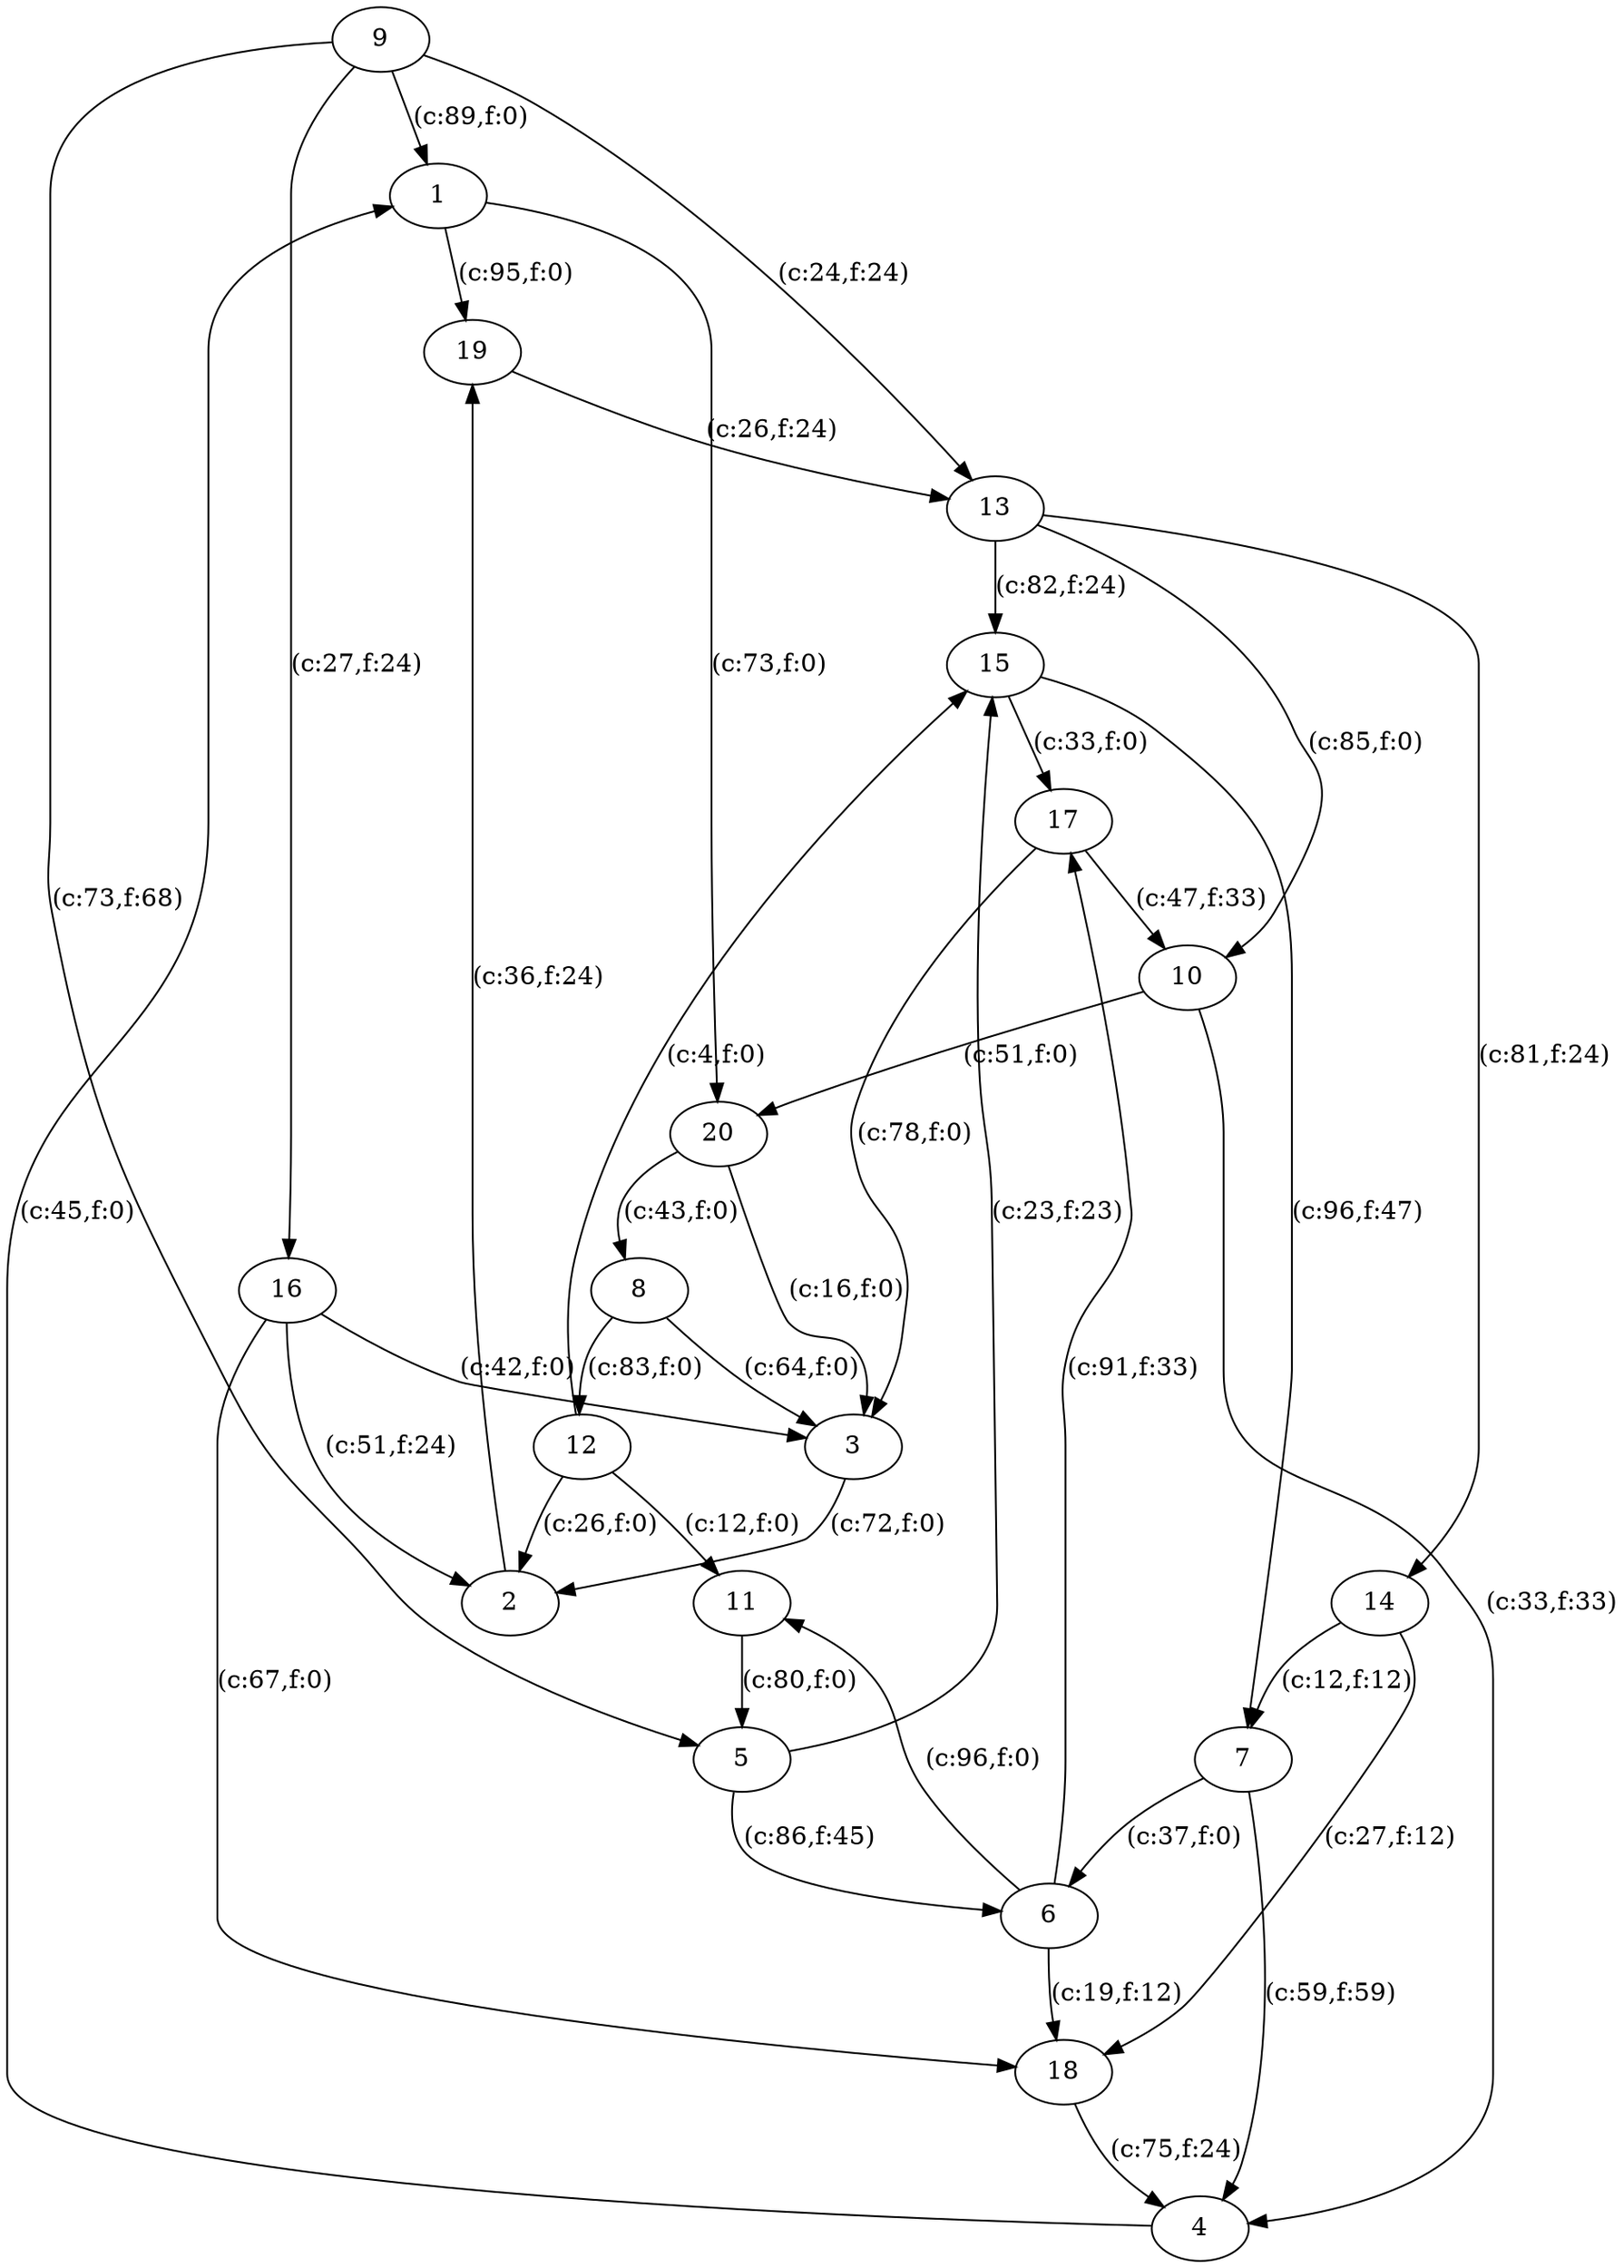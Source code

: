 digraph gerichtet
{
1 -> 19 [label = "(c:95,f:0)"];
1 -> 20 [label = "(c:73,f:0)"];
2 -> 19 [label = "(c:36,f:24)"];
3 -> 2 [label = "(c:72,f:0)"];
4 -> 1 [label = "(c:45,f:0)"];
5 -> 6 [label = "(c:86,f:45)"];
5 -> 15 [label = "(c:23,f:23)"];
6 -> 11 [label = "(c:96,f:0)"];
6 -> 17 [label = "(c:91,f:33)"];
6 -> 18 [label = "(c:19,f:12)"];
7 -> 4 [label = "(c:59,f:59)"];
7 -> 6 [label = "(c:37,f:0)"];
8 -> 3 [label = "(c:64,f:0)"];
8 -> 12 [label = "(c:83,f:0)"];
9 -> 1 [label = "(c:89,f:0)"];
9 -> 5 [label = "(c:73,f:68)"];
9 -> 13 [label = "(c:24,f:24)"];
9 -> 16 [label = "(c:27,f:24)"];
10 -> 4 [label = "(c:33,f:33)"];
10 -> 20 [label = "(c:51,f:0)"];
11 -> 5 [label = "(c:80,f:0)"];
12 -> 2 [label = "(c:26,f:0)"];
12 -> 11 [label = "(c:12,f:0)"];
12 -> 15 [label = "(c:4,f:0)"];
13 -> 10 [label = "(c:85,f:0)"];
13 -> 14 [label = "(c:81,f:24)"];
13 -> 15 [label = "(c:82,f:24)"];
14 -> 7 [label = "(c:12,f:12)"];
14 -> 18 [label = "(c:27,f:12)"];
15 -> 7 [label = "(c:96,f:47)"];
15 -> 17 [label = "(c:33,f:0)"];
16 -> 2 [label = "(c:51,f:24)"];
16 -> 3 [label = "(c:42,f:0)"];
16 -> 18 [label = "(c:67,f:0)"];
17 -> 3 [label = "(c:78,f:0)"];
17 -> 10 [label = "(c:47,f:33)"];
18 -> 4 [label = "(c:75,f:24)"];
19 -> 13 [label = "(c:26,f:24)"];
20 -> 3 [label = "(c:16,f:0)"];
20 -> 8 [label = "(c:43,f:0)"];
}
